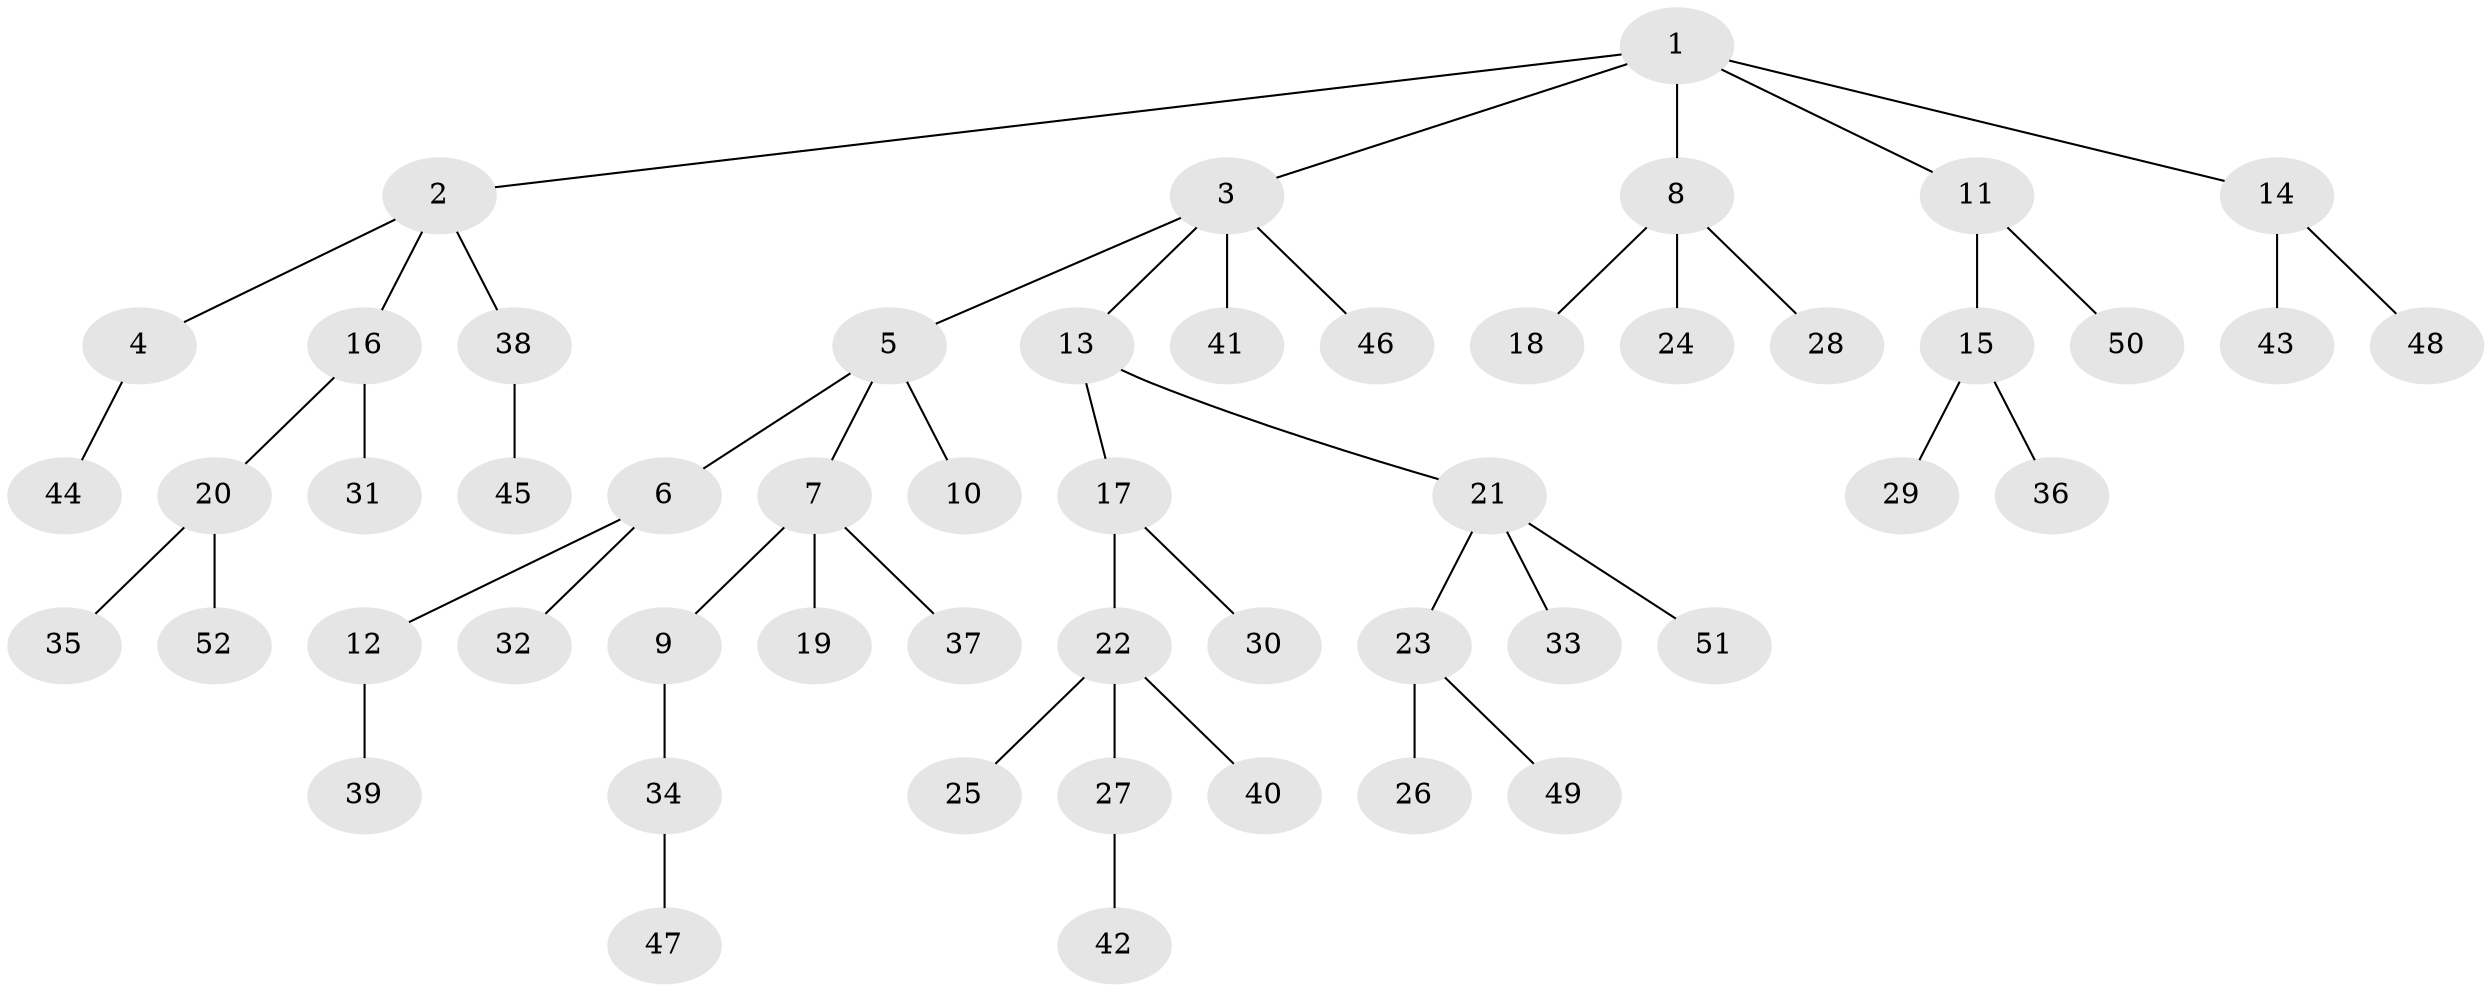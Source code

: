 // coarse degree distribution, {6: 0.027777777777777776, 4: 0.08333333333333333, 5: 0.05555555555555555, 3: 0.08333333333333333, 1: 0.5833333333333334, 2: 0.16666666666666666}
// Generated by graph-tools (version 1.1) at 2025/24/03/03/25 07:24:08]
// undirected, 52 vertices, 51 edges
graph export_dot {
graph [start="1"]
  node [color=gray90,style=filled];
  1;
  2;
  3;
  4;
  5;
  6;
  7;
  8;
  9;
  10;
  11;
  12;
  13;
  14;
  15;
  16;
  17;
  18;
  19;
  20;
  21;
  22;
  23;
  24;
  25;
  26;
  27;
  28;
  29;
  30;
  31;
  32;
  33;
  34;
  35;
  36;
  37;
  38;
  39;
  40;
  41;
  42;
  43;
  44;
  45;
  46;
  47;
  48;
  49;
  50;
  51;
  52;
  1 -- 2;
  1 -- 3;
  1 -- 8;
  1 -- 11;
  1 -- 14;
  2 -- 4;
  2 -- 16;
  2 -- 38;
  3 -- 5;
  3 -- 13;
  3 -- 41;
  3 -- 46;
  4 -- 44;
  5 -- 6;
  5 -- 7;
  5 -- 10;
  6 -- 12;
  6 -- 32;
  7 -- 9;
  7 -- 19;
  7 -- 37;
  8 -- 18;
  8 -- 24;
  8 -- 28;
  9 -- 34;
  11 -- 15;
  11 -- 50;
  12 -- 39;
  13 -- 17;
  13 -- 21;
  14 -- 43;
  14 -- 48;
  15 -- 29;
  15 -- 36;
  16 -- 20;
  16 -- 31;
  17 -- 22;
  17 -- 30;
  20 -- 35;
  20 -- 52;
  21 -- 23;
  21 -- 33;
  21 -- 51;
  22 -- 25;
  22 -- 27;
  22 -- 40;
  23 -- 26;
  23 -- 49;
  27 -- 42;
  34 -- 47;
  38 -- 45;
}
